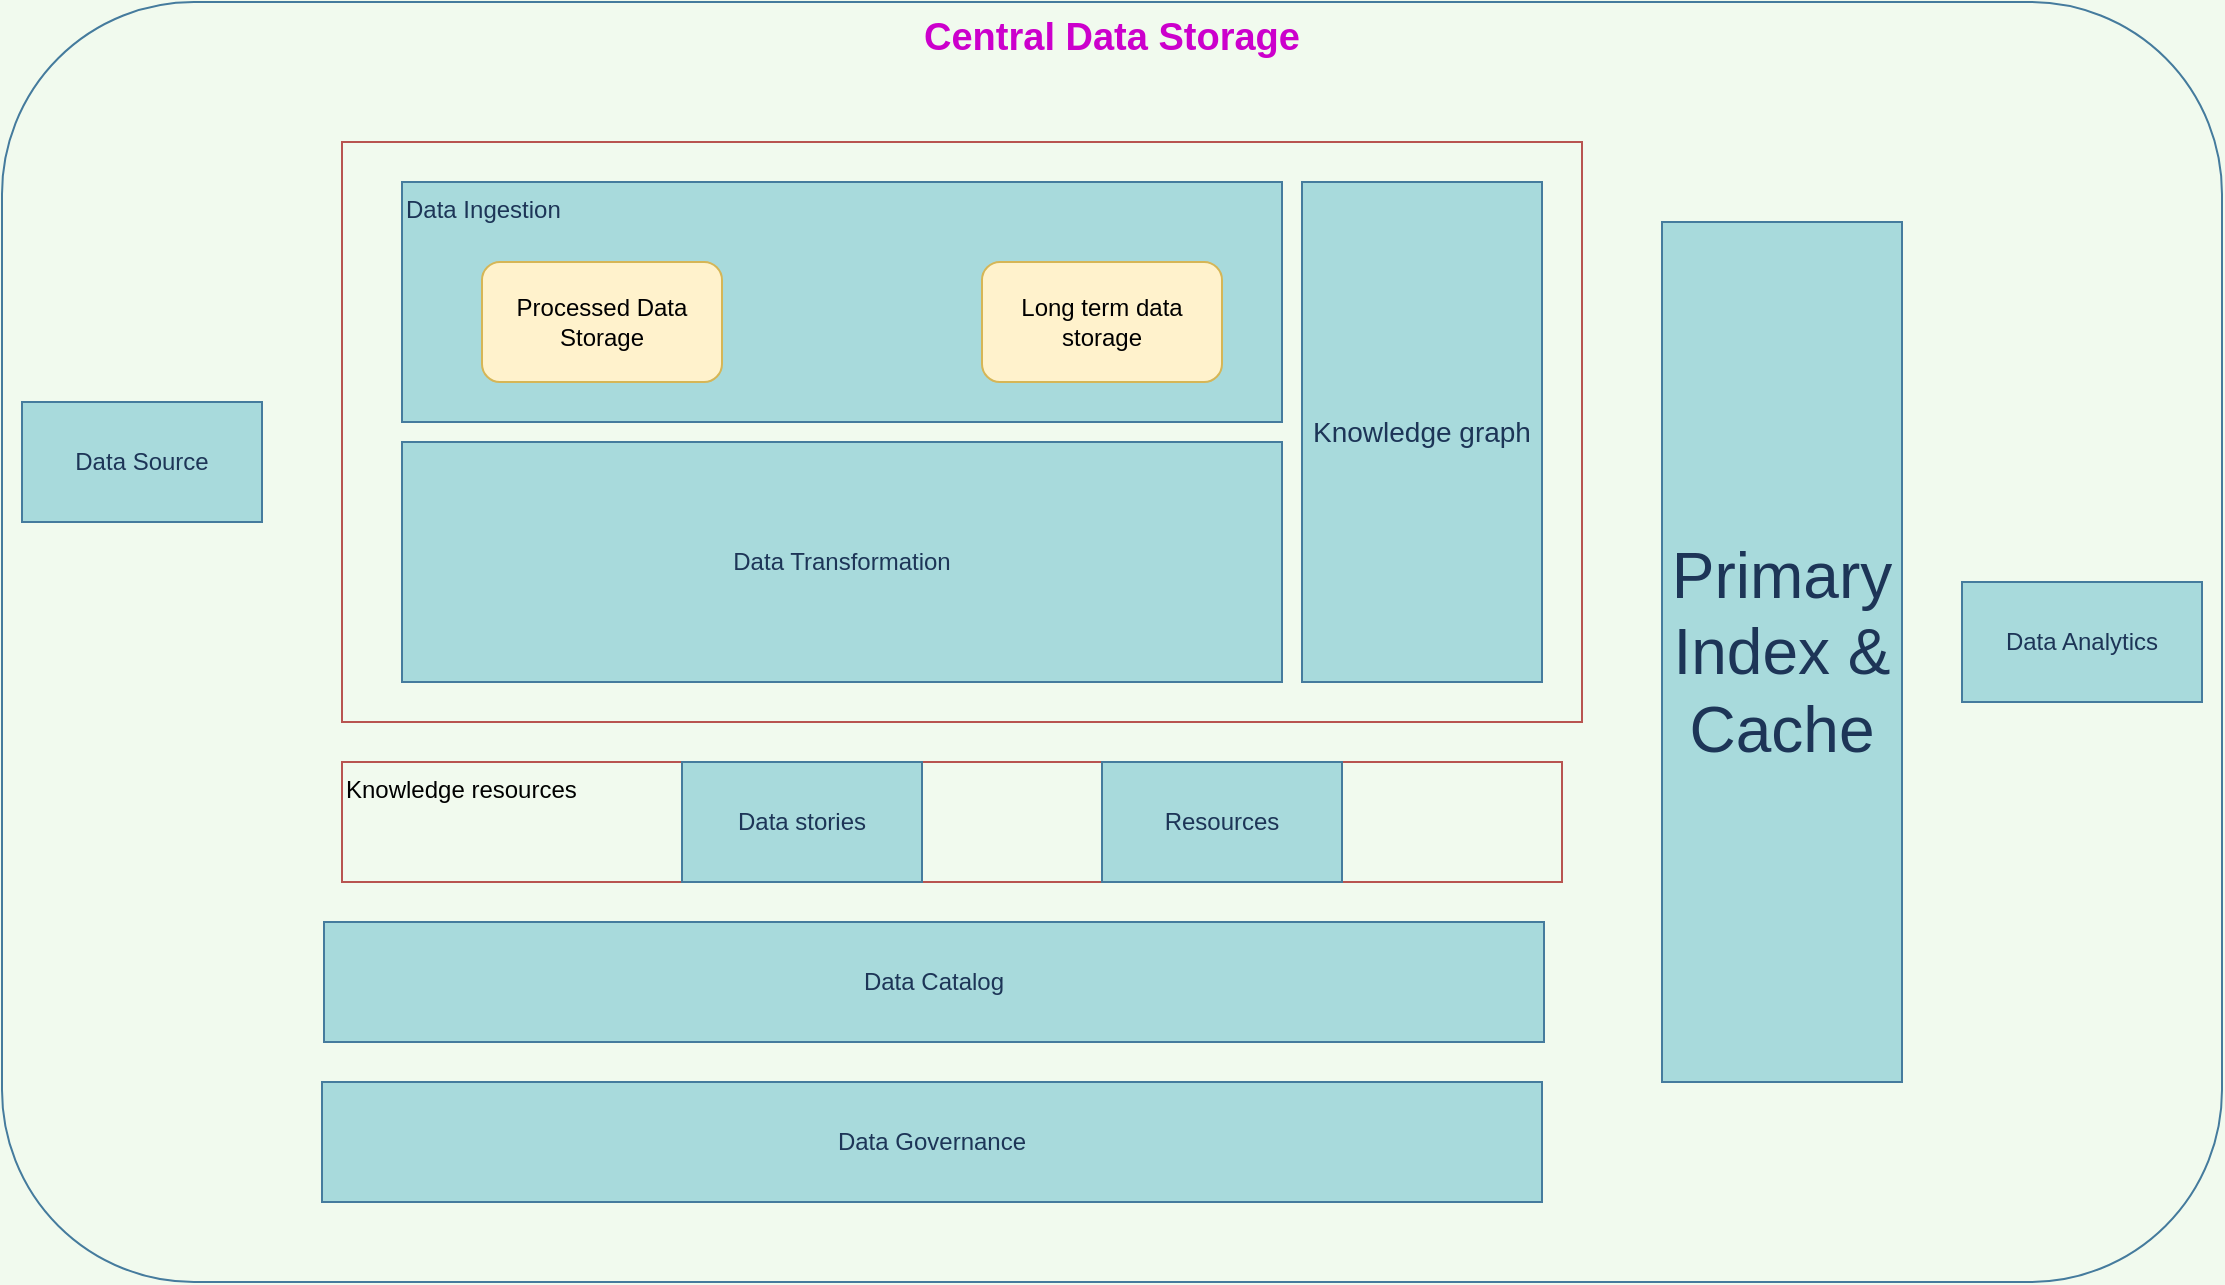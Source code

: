 <mxfile version="15.1.2" pages="5"><diagram id="GAlR1xslK9RImbliiC9X" name="Page-1"><mxGraphModel dx="1384" dy="765" grid="1" gridSize="10" guides="1" tooltips="1" connect="1" arrows="1" fold="1" page="1" pageScale="1" pageWidth="1169" pageHeight="827" background="#F1FAEE" math="0" shadow="0"><root><mxCell id="0"/><mxCell id="1" parent="0"/><mxCell id="5eof1Mp2tHN87QGqPvwj-10" value="&lt;div style=&quot;font-size: 19px;&quot;&gt;Central Data Storage&lt;/div&gt;&lt;div style=&quot;font-size: 19px;&quot;&gt;&lt;br style=&quot;font-size: 19px;&quot;&gt;&lt;/div&gt;" style="rounded=1;whiteSpace=wrap;html=1;sketch=0;strokeColor=#457B9D;fillColor=none;align=center;verticalAlign=top;fontColor=#CC00CC;fontSize=19;fontStyle=1" vertex="1" parent="1"><mxGeometry x="26" y="76" width="1110" height="640" as="geometry"/></mxCell><mxCell id="5eof1Mp2tHN87QGqPvwj-7" value="" style="rounded=0;whiteSpace=wrap;html=1;sketch=0;strokeColor=#b85450;fillColor=none;" vertex="1" parent="1"><mxGeometry x="196" y="146" width="620" height="290" as="geometry"/></mxCell><mxCell id="5eof1Mp2tHN87QGqPvwj-1" value="Data Source" style="rounded=0;whiteSpace=wrap;html=1;fillColor=#A8DADC;strokeColor=#457B9D;fontColor=#1D3557;" vertex="1" parent="1"><mxGeometry x="36" y="276" width="120" height="60" as="geometry"/></mxCell><mxCell id="5eof1Mp2tHN87QGqPvwj-2" value="&lt;div&gt;Data Ingestion&lt;/div&gt;" style="whiteSpace=wrap;html=1;fillColor=#A8DADC;strokeColor=#457B9D;fontColor=#1D3557;verticalAlign=top;align=left;" vertex="1" parent="1"><mxGeometry x="226" y="166" width="440" height="120" as="geometry"/></mxCell><mxCell id="5eof1Mp2tHN87QGqPvwj-3" value="&lt;div&gt;Data Transformation&lt;/div&gt;" style="whiteSpace=wrap;html=1;fillColor=#A8DADC;strokeColor=#457B9D;fontColor=#1D3557;" vertex="1" parent="1"><mxGeometry x="226" y="296" width="440" height="120" as="geometry"/></mxCell><mxCell id="5eof1Mp2tHN87QGqPvwj-4" value="Data Analytics" style="rounded=0;whiteSpace=wrap;html=1;fillColor=#A8DADC;strokeColor=#457B9D;fontColor=#1D3557;" vertex="1" parent="1"><mxGeometry x="1006" y="366" width="120" height="60" as="geometry"/></mxCell><mxCell id="5eof1Mp2tHN87QGqPvwj-5" value="Data Catalog" style="whiteSpace=wrap;html=1;fillColor=#A8DADC;strokeColor=#457B9D;fontColor=#1D3557;" vertex="1" parent="1"><mxGeometry x="187" y="536" width="610" height="60" as="geometry"/></mxCell><mxCell id="5eof1Mp2tHN87QGqPvwj-6" value="Data Governance" style="whiteSpace=wrap;html=1;fillColor=#A8DADC;strokeColor=#457B9D;fontColor=#1D3557;" vertex="1" parent="1"><mxGeometry x="186" y="616" width="610" height="60" as="geometry"/></mxCell><mxCell id="5eof1Mp2tHN87QGqPvwj-8" value="Processed Data Storage" style="rounded=1;whiteSpace=wrap;html=1;sketch=0;strokeColor=#d6b656;fillColor=#fff2cc;" vertex="1" parent="1"><mxGeometry x="266" y="206" width="120" height="60" as="geometry"/></mxCell><mxCell id="5eof1Mp2tHN87QGqPvwj-9" value="Long term data storage" style="rounded=1;whiteSpace=wrap;html=1;sketch=0;strokeColor=#d6b656;fillColor=#fff2cc;" vertex="1" parent="1"><mxGeometry x="516" y="206" width="120" height="60" as="geometry"/></mxCell><mxCell id="C4aIZB33sp6wqgofIs_v-2" value="Knowledge graph" style="rounded=0;whiteSpace=wrap;html=1;sketch=0;fontSize=14;fontColor=#1D3557;strokeColor=#457B9D;fillColor=#A8DADC;" vertex="1" parent="1"><mxGeometry x="676" y="166" width="120" height="250" as="geometry"/></mxCell><mxCell id="v6byhnyvrNj7FyyuRNqs-1" value="Knowledge resources" style="whiteSpace=wrap;html=1;strokeColor=#b85450;fillColor=none;align=left;verticalAlign=top;" vertex="1" parent="1"><mxGeometry x="196" y="456" width="610" height="60" as="geometry"/></mxCell><mxCell id="v6byhnyvrNj7FyyuRNqs-2" value="Data stories" style="whiteSpace=wrap;html=1;fontSize=12;fontColor=#1D3557;strokeColor=#457B9D;fillColor=#A8DADC;align=center;verticalAlign=middle;" vertex="1" parent="1"><mxGeometry x="366" y="456" width="120" height="60" as="geometry"/></mxCell><mxCell id="v6byhnyvrNj7FyyuRNqs-3" value="Resources" style="whiteSpace=wrap;html=1;fontSize=12;fontColor=#1D3557;strokeColor=#457B9D;fillColor=#A8DADC;align=center;verticalAlign=middle;" vertex="1" parent="1"><mxGeometry x="576" y="456" width="120" height="60" as="geometry"/></mxCell><mxCell id="v6byhnyvrNj7FyyuRNqs-5" value="Primary Index &amp;amp; Cache" style="whiteSpace=wrap;html=1;fontSize=32;fontColor=#1D3557;strokeColor=#457B9D;fillColor=#A8DADC;align=center;verticalAlign=middle;" vertex="1" parent="1"><mxGeometry x="856" y="186" width="120" height="430" as="geometry"/></mxCell></root></mxGraphModel></diagram><diagram id="KETovBu9n1IG4pl5-Np8" name="Page-2"><mxGraphModel dx="1483" dy="820" grid="1" gridSize="10" guides="1" tooltips="1" connect="1" arrows="1" fold="1" page="1" pageScale="1" pageWidth="1169" pageHeight="827" background="#F1FAEE" math="0" shadow="0"><root><mxCell id="RoLjB7fUzRIvJRNKqkZi-0"/><mxCell id="RoLjB7fUzRIvJRNKqkZi-1" parent="RoLjB7fUzRIvJRNKqkZi-0"/><mxCell id="Iy5skn3ccaZgmXTpwWHF-4" style="edgeStyle=orthogonalEdgeStyle;curved=0;rounded=1;sketch=0;orthogonalLoop=1;jettySize=auto;html=1;exitX=1;exitY=0.5;exitDx=0;exitDy=0;entryX=0;entryY=0.5;entryDx=0;entryDy=0;fontColor=#1D3557;strokeColor=#457B9D;fillColor=#A8DADC;labelBackgroundColor=#F1FAEE;fontSize=14;" edge="1" parent="RoLjB7fUzRIvJRNKqkZi-1" source="RoLjB7fUzRIvJRNKqkZi-2" target="Iy5skn3ccaZgmXTpwWHF-1"><mxGeometry relative="1" as="geometry"/></mxCell><mxCell id="Iy5skn3ccaZgmXTpwWHF-5" style="edgeStyle=orthogonalEdgeStyle;curved=0;rounded=1;sketch=0;orthogonalLoop=1;jettySize=auto;html=1;exitX=0.75;exitY=1;exitDx=0;exitDy=0;entryX=0.145;entryY=0;entryDx=0;entryDy=4.35;entryPerimeter=0;fontColor=#1D3557;strokeColor=#457B9D;fillColor=#A8DADC;labelBackgroundColor=#F1FAEE;fontSize=14;" edge="1" parent="RoLjB7fUzRIvJRNKqkZi-1" source="RoLjB7fUzRIvJRNKqkZi-2" target="Iy5skn3ccaZgmXTpwWHF-3"><mxGeometry relative="1" as="geometry"/></mxCell><mxCell id="RoLjB7fUzRIvJRNKqkZi-2" value="&lt;div&gt;Real time Data&lt;/div&gt;" style="rounded=1;whiteSpace=wrap;html=1;sketch=0;fontSize=19;fontColor=#1D3557;strokeColor=#457B9D;fillColor=none;align=center;verticalAlign=top;" vertex="1" parent="RoLjB7fUzRIvJRNKqkZi-1"><mxGeometry x="190" y="200" width="120" height="60" as="geometry"/></mxCell><mxCell id="Iy5skn3ccaZgmXTpwWHF-6" style="edgeStyle=orthogonalEdgeStyle;curved=0;rounded=1;sketch=0;orthogonalLoop=1;jettySize=auto;html=1;exitX=0.75;exitY=0;exitDx=0;exitDy=0;entryX=0.5;entryY=1;entryDx=0;entryDy=0;entryPerimeter=0;fontColor=#1D3557;strokeColor=#457B9D;fillColor=#A8DADC;labelBackgroundColor=#F1FAEE;fontSize=14;" edge="1" parent="RoLjB7fUzRIvJRNKqkZi-1" source="Iy5skn3ccaZgmXTpwWHF-0" target="Iy5skn3ccaZgmXTpwWHF-3"><mxGeometry relative="1" as="geometry"/></mxCell><mxCell id="Iy5skn3ccaZgmXTpwWHF-7" style="edgeStyle=orthogonalEdgeStyle;curved=0;rounded=1;sketch=0;orthogonalLoop=1;jettySize=auto;html=1;exitX=1;exitY=0.5;exitDx=0;exitDy=0;fontColor=#1D3557;strokeColor=#457B9D;fillColor=#A8DADC;labelBackgroundColor=#F1FAEE;fontSize=14;" edge="1" parent="RoLjB7fUzRIvJRNKqkZi-1" source="Iy5skn3ccaZgmXTpwWHF-0" target="Iy5skn3ccaZgmXTpwWHF-2"><mxGeometry relative="1" as="geometry"/></mxCell><mxCell id="Iy5skn3ccaZgmXTpwWHF-0" value="&lt;div&gt;Batch ingestion&lt;/div&gt;" style="rounded=1;whiteSpace=wrap;html=1;sketch=0;fontSize=19;fontColor=#1D3557;strokeColor=#457B9D;fillColor=none;align=center;verticalAlign=top;" vertex="1" parent="RoLjB7fUzRIvJRNKqkZi-1"><mxGeometry x="200" y="490" width="120" height="60" as="geometry"/></mxCell><mxCell id="Iy5skn3ccaZgmXTpwWHF-9" style="edgeStyle=orthogonalEdgeStyle;curved=0;rounded=1;sketch=0;orthogonalLoop=1;jettySize=auto;html=1;exitX=1;exitY=0.5;exitDx=0;exitDy=0;fontColor=#1D3557;strokeColor=#457B9D;fillColor=#A8DADC;labelBackgroundColor=#F1FAEE;fontSize=14;" edge="1" parent="RoLjB7fUzRIvJRNKqkZi-1" source="Iy5skn3ccaZgmXTpwWHF-1" target="Iy5skn3ccaZgmXTpwWHF-8"><mxGeometry relative="1" as="geometry"/></mxCell><mxCell id="Iy5skn3ccaZgmXTpwWHF-1" value="Event handler" style="rounded=0;whiteSpace=wrap;html=1;sketch=0;strokeColor=#82b366;fillColor=#d5e8d4;fontSize=14;" vertex="1" parent="RoLjB7fUzRIvJRNKqkZi-1"><mxGeometry x="420" y="200" width="120" height="60" as="geometry"/></mxCell><mxCell id="Iy5skn3ccaZgmXTpwWHF-10" style="edgeStyle=orthogonalEdgeStyle;curved=0;rounded=1;sketch=0;orthogonalLoop=1;jettySize=auto;html=1;exitX=1;exitY=0.5;exitDx=0;exitDy=0;entryX=0.5;entryY=1;entryDx=0;entryDy=0;entryPerimeter=0;fontColor=#1D3557;strokeColor=#457B9D;fillColor=#A8DADC;labelBackgroundColor=#F1FAEE;fontSize=14;" edge="1" parent="RoLjB7fUzRIvJRNKqkZi-1" source="Iy5skn3ccaZgmXTpwWHF-2" target="Iy5skn3ccaZgmXTpwWHF-8"><mxGeometry relative="1" as="geometry"/></mxCell><mxCell id="Iy5skn3ccaZgmXTpwWHF-2" value="Batch processor" style="rounded=0;whiteSpace=wrap;html=1;sketch=0;strokeColor=#82b366;fillColor=#d5e8d4;fontSize=14;" vertex="1" parent="RoLjB7fUzRIvJRNKqkZi-1"><mxGeometry x="420" y="490" width="120" height="60" as="geometry"/></mxCell><mxCell id="Iy5skn3ccaZgmXTpwWHF-3" value="Raw data store" style="shape=cylinder3;whiteSpace=wrap;html=1;boundedLbl=1;backgroundOutline=1;size=15;rounded=0;sketch=0;fontColor=#1D3557;strokeColor=#457B9D;fillColor=#A8DADC;fontSize=14;" vertex="1" parent="RoLjB7fUzRIvJRNKqkZi-1"><mxGeometry x="320" y="320" width="80" height="90" as="geometry"/></mxCell><mxCell id="Iy5skn3ccaZgmXTpwWHF-8" value="Central data store" style="strokeWidth=2;html=1;shape=mxgraph.flowchart.database;whiteSpace=wrap;rounded=0;sketch=0;fontColor=#1D3557;fillColor=#A8DADC;strokeColor=#457B9D;fontSize=14;" vertex="1" parent="RoLjB7fUzRIvJRNKqkZi-1"><mxGeometry x="680" y="285" width="150" height="155" as="geometry"/></mxCell></root></mxGraphModel></diagram><diagram id="AIK3ubI4ilXKUwqxoltK" name="Page-3"><mxGraphModel dx="1038" dy="574" grid="1" gridSize="10" guides="1" tooltips="1" connect="1" arrows="1" fold="1" page="1" pageScale="1" pageWidth="1169" pageHeight="827" background="#F1FAEE" math="0" shadow="0"><root><mxCell id="an4IbMQUGpY_WyQHoesE-0"/><mxCell id="an4IbMQUGpY_WyQHoesE-1" parent="an4IbMQUGpY_WyQHoesE-0"/><mxCell id="an4IbMQUGpY_WyQHoesE-7" style="edgeStyle=orthogonalEdgeStyle;curved=0;rounded=1;sketch=0;orthogonalLoop=1;jettySize=auto;html=1;exitX=1;exitY=0.5;exitDx=0;exitDy=0;fontSize=14;fontColor=#1D3557;strokeColor=#457B9D;fillColor=#A8DADC;labelBackgroundColor=#F1FAEE;" edge="1" parent="an4IbMQUGpY_WyQHoesE-1" source="an4IbMQUGpY_WyQHoesE-2" target="an4IbMQUGpY_WyQHoesE-3"><mxGeometry relative="1" as="geometry"/></mxCell><mxCell id="an4IbMQUGpY_WyQHoesE-2" value="Data Collection" style="rounded=1;whiteSpace=wrap;html=1;sketch=0;fontSize=14;fontColor=#1D3557;strokeColor=#457B9D;fillColor=#A8DADC;" vertex="1" parent="an4IbMQUGpY_WyQHoesE-1"><mxGeometry x="210" y="190" width="120" height="60" as="geometry"/></mxCell><mxCell id="an4IbMQUGpY_WyQHoesE-8" style="edgeStyle=orthogonalEdgeStyle;curved=0;rounded=1;sketch=0;orthogonalLoop=1;jettySize=auto;html=1;exitX=1;exitY=0.5;exitDx=0;exitDy=0;exitPerimeter=0;entryX=0;entryY=0.5;entryDx=0;entryDy=0;fontSize=14;fontColor=#1D3557;strokeColor=#457B9D;fillColor=#A8DADC;labelBackgroundColor=#F1FAEE;" edge="1" parent="an4IbMQUGpY_WyQHoesE-1" source="an4IbMQUGpY_WyQHoesE-3" target="an4IbMQUGpY_WyQHoesE-4"><mxGeometry relative="1" as="geometry"/></mxCell><mxCell id="an4IbMQUGpY_WyQHoesE-3" value="DC storage" style="strokeWidth=2;html=1;shape=mxgraph.flowchart.database;whiteSpace=wrap;rounded=0;sketch=0;fontSize=14;fontColor=#1D3557;fillColor=#A8DADC;strokeColor=#457B9D;" vertex="1" parent="an4IbMQUGpY_WyQHoesE-1"><mxGeometry x="400" y="160" width="90" height="120" as="geometry"/></mxCell><mxCell id="an4IbMQUGpY_WyQHoesE-9" style="edgeStyle=orthogonalEdgeStyle;curved=0;rounded=1;sketch=0;orthogonalLoop=1;jettySize=auto;html=1;exitX=1;exitY=0.5;exitDx=0;exitDy=0;fontSize=14;fontColor=#1D3557;strokeColor=#457B9D;fillColor=#A8DADC;labelBackgroundColor=#F1FAEE;" edge="1" parent="an4IbMQUGpY_WyQHoesE-1" source="an4IbMQUGpY_WyQHoesE-4" target="an4IbMQUGpY_WyQHoesE-6"><mxGeometry relative="1" as="geometry"/></mxCell><mxCell id="an4IbMQUGpY_WyQHoesE-4" value="Data Processor" style="rounded=1;whiteSpace=wrap;html=1;sketch=0;fontSize=14;fontColor=#1D3557;strokeColor=#457B9D;fillColor=#A8DADC;" vertex="1" parent="an4IbMQUGpY_WyQHoesE-1"><mxGeometry x="540" y="190" width="120" height="60" as="geometry"/></mxCell><mxCell id="an4IbMQUGpY_WyQHoesE-6" value="Central Data Store" style="strokeWidth=2;html=1;shape=mxgraph.flowchart.database;whiteSpace=wrap;rounded=0;sketch=0;fontSize=14;fontColor=#1D3557;fillColor=#A8DADC;strokeColor=#457B9D;" vertex="1" parent="an4IbMQUGpY_WyQHoesE-1"><mxGeometry x="700" y="150" width="130" height="120" as="geometry"/></mxCell></root></mxGraphModel></diagram><diagram id="d71px4r6u-YstJXd2FiL" name="Page-4"><mxGraphModel dx="1221" dy="675" grid="1" gridSize="10" guides="1" tooltips="1" connect="1" arrows="1" fold="1" page="1" pageScale="1" pageWidth="1169" pageHeight="827" background="#F4F1DE" math="0" shadow="0"><root><mxCell id="IsyTPzqb-yL1jnhYJLIs-0"/><mxCell id="IsyTPzqb-yL1jnhYJLIs-1" parent="IsyTPzqb-yL1jnhYJLIs-0"/><mxCell id="STAIHgaHjTbaGT3YcFOb-1" style="edgeStyle=orthogonalEdgeStyle;curved=0;rounded=1;sketch=0;orthogonalLoop=1;jettySize=auto;html=1;exitX=1;exitY=0.5;exitDx=0;exitDy=0;entryX=-0.012;entryY=0.536;entryDx=0;entryDy=0;entryPerimeter=0;fontSize=16;fontColor=#393C56;strokeColor=#E07A5F;fillColor=#F2CC8F;startArrow=classic;startFill=1;" edge="1" parent="IsyTPzqb-yL1jnhYJLIs-1" source="IsyTPzqb-yL1jnhYJLIs-6" target="IsyTPzqb-yL1jnhYJLIs-11"><mxGeometry relative="1" as="geometry"/></mxCell><mxCell id="IsyTPzqb-yL1jnhYJLIs-6" value="&lt;div style=&quot;font-size: 16px;&quot;&gt;User facing&lt;br style=&quot;font-size: 16px;&quot;&gt;&lt;/div&gt;" style="rounded=0;whiteSpace=wrap;html=1;sketch=0;fontColor=#393C56;strokeColor=#E07A5F;fillColor=none;align=left;verticalAlign=top;fontSize=16;fontStyle=1" vertex="1" parent="IsyTPzqb-yL1jnhYJLIs-1"><mxGeometry x="250" y="130" width="160" height="650" as="geometry"/></mxCell><mxCell id="IsyTPzqb-yL1jnhYJLIs-2" value="Data Catalog" style="rounded=1;whiteSpace=wrap;html=1;sketch=0;fontColor=#393C56;strokeColor=#E07A5F;fillColor=#F2CC8F;" vertex="1" parent="IsyTPzqb-yL1jnhYJLIs-1"><mxGeometry x="270" y="190" width="120" height="60" as="geometry"/></mxCell><mxCell id="IsyTPzqb-yL1jnhYJLIs-3" value="System admin portal" style="rounded=1;whiteSpace=wrap;html=1;sketch=0;fontColor=#393C56;strokeColor=#E07A5F;fillColor=#F2CC8F;" vertex="1" parent="IsyTPzqb-yL1jnhYJLIs-1"><mxGeometry x="270" y="267.5" width="120" height="60" as="geometry"/></mxCell><mxCell id="IsyTPzqb-yL1jnhYJLIs-4" value="Data manager" style="rounded=1;whiteSpace=wrap;html=1;sketch=0;fontColor=#393C56;strokeColor=#E07A5F;fillColor=#F2CC8F;" vertex="1" parent="IsyTPzqb-yL1jnhYJLIs-1"><mxGeometry x="270" y="354" width="120" height="60" as="geometry"/></mxCell><mxCell id="IsyTPzqb-yL1jnhYJLIs-5" value="Systerm moderator" style="rounded=1;whiteSpace=wrap;html=1;sketch=0;fontColor=#393C56;strokeColor=#E07A5F;fillColor=#F2CC8F;" vertex="1" parent="IsyTPzqb-yL1jnhYJLIs-1"><mxGeometry x="270" y="430" width="120" height="60" as="geometry"/></mxCell><mxCell id="IsyTPzqb-yL1jnhYJLIs-9" value="Identity manager" style="rounded=1;whiteSpace=wrap;html=1;sketch=0;fontColor=#393C56;strokeColor=#E07A5F;fillColor=#F2CC8F;" vertex="1" parent="IsyTPzqb-yL1jnhYJLIs-1"><mxGeometry x="500" y="371" width="120" height="60" as="geometry"/></mxCell><mxCell id="IsyTPzqb-yL1jnhYJLIs-10" value="Access manager" style="rounded=1;whiteSpace=wrap;html=1;sketch=0;fontColor=#393C56;strokeColor=#E07A5F;fillColor=#F2CC8F;" vertex="1" parent="IsyTPzqb-yL1jnhYJLIs-1"><mxGeometry x="500" y="485" width="120" height="60" as="geometry"/></mxCell><mxCell id="STAIHgaHjTbaGT3YcFOb-2" style="edgeStyle=orthogonalEdgeStyle;curved=0;rounded=1;sketch=0;orthogonalLoop=1;jettySize=auto;html=1;exitX=1;exitY=0.5;exitDx=0;exitDy=0;fontSize=16;fontColor=#393C56;strokeColor=#E07A5F;fillColor=#F2CC8F;startArrow=classic;startFill=1;" edge="1" parent="IsyTPzqb-yL1jnhYJLIs-1" source="IsyTPzqb-yL1jnhYJLIs-11" target="STAIHgaHjTbaGT3YcFOb-0"><mxGeometry relative="1" as="geometry"/></mxCell><mxCell id="IsyTPzqb-yL1jnhYJLIs-11" value="" style="rounded=0;whiteSpace=wrap;html=1;sketch=0;fontSize=16;fontColor=#393C56;strokeColor=#E07A5F;align=left;verticalAlign=top;fillColor=none;" vertex="1" parent="IsyTPzqb-yL1jnhYJLIs-1"><mxGeometry x="475" y="321" width="170" height="250" as="geometry"/></mxCell><mxCell id="STAIHgaHjTbaGT3YcFOb-0" value="Central data store" style="strokeWidth=2;html=1;shape=mxgraph.flowchart.database;whiteSpace=wrap;rounded=0;sketch=0;fontColor=#1D3557;fillColor=#A8DADC;strokeColor=#457B9D;fontSize=14;" vertex="1" parent="IsyTPzqb-yL1jnhYJLIs-1"><mxGeometry x="770" y="368.5" width="150" height="155" as="geometry"/></mxCell><mxCell id="STAIHgaHjTbaGT3YcFOb-4" value="Data stories platform" style="rounded=1;whiteSpace=wrap;html=1;sketch=0;fontColor=#393C56;strokeColor=#E07A5F;fillColor=#F2CC8F;" vertex="1" parent="IsyTPzqb-yL1jnhYJLIs-1"><mxGeometry x="270" y="510" width="120" height="60" as="geometry"/></mxCell><mxCell id="STAIHgaHjTbaGT3YcFOb-5" value="Information portal" style="rounded=1;whiteSpace=wrap;html=1;sketch=0;fontColor=#393C56;strokeColor=#E07A5F;fillColor=#F2CC8F;" vertex="1" parent="IsyTPzqb-yL1jnhYJLIs-1"><mxGeometry x="270" y="590" width="120" height="60" as="geometry"/></mxCell><mxCell id="STAIHgaHjTbaGT3YcFOb-6" value="Community portal" style="rounded=1;whiteSpace=wrap;html=1;sketch=0;fontColor=#393C56;strokeColor=#E07A5F;fillColor=#F2CC8F;" vertex="1" parent="IsyTPzqb-yL1jnhYJLIs-1"><mxGeometry x="270" y="670" width="120" height="60" as="geometry"/></mxCell><mxCell id="STAIHgaHjTbaGT3YcFOb-7" style="edgeStyle=orthogonalEdgeStyle;curved=0;rounded=1;sketch=0;orthogonalLoop=1;jettySize=auto;html=1;exitX=0.5;exitY=1;exitDx=0;exitDy=0;fontSize=16;fontColor=#393C56;startArrow=classic;startFill=1;strokeColor=#E07A5F;fillColor=#F2CC8F;" edge="1" parent="IsyTPzqb-yL1jnhYJLIs-1" source="IsyTPzqb-yL1jnhYJLIs-6" target="IsyTPzqb-yL1jnhYJLIs-6"><mxGeometry relative="1" as="geometry"/></mxCell><mxCell id="STAIHgaHjTbaGT3YcFOb-8" style="edgeStyle=orthogonalEdgeStyle;curved=0;rounded=1;sketch=0;orthogonalLoop=1;jettySize=auto;html=1;exitX=0.5;exitY=1;exitDx=0;exitDy=0;fontSize=16;fontColor=#393C56;startArrow=classic;startFill=1;strokeColor=#E07A5F;fillColor=#F2CC8F;" edge="1" parent="IsyTPzqb-yL1jnhYJLIs-1" source="IsyTPzqb-yL1jnhYJLIs-6" target="IsyTPzqb-yL1jnhYJLIs-6"><mxGeometry relative="1" as="geometry"/></mxCell></root></mxGraphModel></diagram><diagram id="Amjvl3bg1Jkyn7huuHNZ" name="Page-5"><mxGraphModel dx="1730" dy="957" grid="1" gridSize="10" guides="1" tooltips="1" connect="1" arrows="1" fold="1" page="1" pageScale="1" pageWidth="2336" pageHeight="1654" background="#DAD2D8" math="0" shadow="0"><root><mxCell id="QJps6g-J2q33iUxvoso4-0"/><mxCell id="QJps6g-J2q33iUxvoso4-1" parent="QJps6g-J2q33iUxvoso4-0"/><mxCell id="WrQJ4I4-eUEej9uZrjE2-5" style="edgeStyle=orthogonalEdgeStyle;rounded=0;orthogonalLoop=1;jettySize=auto;html=1;exitX=0;exitY=0.15;exitDx=0;exitDy=0;exitPerimeter=0;entryX=0.5;entryY=1;entryDx=0;entryDy=0;fontColor=#143642;strokeColor=#A8201A;fillColor=#FAE5C7;labelBackgroundColor=#DAD2D8;" edge="1" parent="QJps6g-J2q33iUxvoso4-1" source="QJps6g-J2q33iUxvoso4-2" target="WrQJ4I4-eUEej9uZrjE2-0"><mxGeometry relative="1" as="geometry"/></mxCell><mxCell id="WrQJ4I4-eUEej9uZrjE2-6" style="edgeStyle=orthogonalEdgeStyle;rounded=0;orthogonalLoop=1;jettySize=auto;html=1;exitX=0.5;exitY=0;exitDx=0;exitDy=0;exitPerimeter=0;entryX=0.5;entryY=1;entryDx=0;entryDy=0;fontColor=#143642;strokeColor=#A8201A;fillColor=#FAE5C7;labelBackgroundColor=#DAD2D8;" edge="1" parent="QJps6g-J2q33iUxvoso4-1" source="QJps6g-J2q33iUxvoso4-2" target="WrQJ4I4-eUEej9uZrjE2-2"><mxGeometry relative="1" as="geometry"/></mxCell><mxCell id="WrQJ4I4-eUEej9uZrjE2-7" style="edgeStyle=orthogonalEdgeStyle;rounded=0;orthogonalLoop=1;jettySize=auto;html=1;exitX=1;exitY=0.15;exitDx=0;exitDy=0;exitPerimeter=0;entryX=0.5;entryY=1;entryDx=0;entryDy=0;fontColor=#143642;strokeColor=#A8201A;fillColor=#FAE5C7;labelBackgroundColor=#DAD2D8;" edge="1" parent="QJps6g-J2q33iUxvoso4-1" source="QJps6g-J2q33iUxvoso4-2" target="WrQJ4I4-eUEej9uZrjE2-3"><mxGeometry relative="1" as="geometry"><Array as="points"><mxPoint x="1238" y="680"/><mxPoint x="1350" y="680"/></Array></mxGeometry></mxCell><mxCell id="QJps6g-J2q33iUxvoso4-2" value="Central data store" style="html=1;shape=mxgraph.flowchart.database;whiteSpace=wrap;rounded=0;sketch=0;fontSize=14;fillColor=#f8cecc;align=center;verticalAlign=middle;strokeColor=#b85450;" vertex="1" parent="QJps6g-J2q33iUxvoso4-1"><mxGeometry x="1098" y="670" width="140" height="237" as="geometry"/></mxCell><mxCell id="MvwgbUlLKHAp4DcCRJEU-14" style="edgeStyle=orthogonalEdgeStyle;curved=0;rounded=1;sketch=0;orthogonalLoop=1;jettySize=auto;html=1;exitX=-0.005;exitY=0.511;exitDx=0;exitDy=0;entryX=0.995;entryY=0.541;entryDx=0;entryDy=0;entryPerimeter=0;fontSize=16;fontColor=#143642;strokeColor=#A8201A;fillColor=#FAE5C7;startArrow=classic;startFill=1;exitPerimeter=0;labelBackgroundColor=#DAD2D8;" edge="1" parent="QJps6g-J2q33iUxvoso4-1" source="MvwgbUlLKHAp4DcCRJEU-15" target="MvwgbUlLKHAp4DcCRJEU-22"><mxGeometry relative="1" as="geometry"/></mxCell><mxCell id="MvwgbUlLKHAp4DcCRJEU-15" value="&lt;div style=&quot;font-size: 16px;&quot;&gt;User facing&lt;br style=&quot;font-size: 16px;&quot;&gt;&lt;/div&gt;" style="rounded=0;whiteSpace=wrap;html=1;sketch=0;fontColor=#143642;strokeColor=#0F8B8D;fillColor=none;align=left;verticalAlign=top;fontSize=16;fontStyle=1" vertex="1" parent="QJps6g-J2q33iUxvoso4-1"><mxGeometry x="1680" y="510" width="160" height="650" as="geometry"/></mxCell><mxCell id="MvwgbUlLKHAp4DcCRJEU-16" value="Data Catalog" style="rounded=1;whiteSpace=wrap;html=1;sketch=0;fontColor=#143642;strokeColor=#0F8B8D;fillColor=#FAE5C7;" vertex="1" parent="QJps6g-J2q33iUxvoso4-1"><mxGeometry x="1700" y="570" width="120" height="60" as="geometry"/></mxCell><mxCell id="MvwgbUlLKHAp4DcCRJEU-17" value="System admin portal" style="rounded=1;whiteSpace=wrap;html=1;sketch=0;fontColor=#143642;strokeColor=#0F8B8D;fillColor=#FAE5C7;" vertex="1" parent="QJps6g-J2q33iUxvoso4-1"><mxGeometry x="1700" y="647.5" width="120" height="60" as="geometry"/></mxCell><mxCell id="MvwgbUlLKHAp4DcCRJEU-18" value="Data manager" style="rounded=1;whiteSpace=wrap;html=1;sketch=0;fontColor=#143642;strokeColor=#0F8B8D;fillColor=#FAE5C7;" vertex="1" parent="QJps6g-J2q33iUxvoso4-1"><mxGeometry x="1700" y="734" width="120" height="60" as="geometry"/></mxCell><mxCell id="MvwgbUlLKHAp4DcCRJEU-19" value="Systerm moderator" style="rounded=1;whiteSpace=wrap;html=1;sketch=0;fontColor=#143642;strokeColor=#0F8B8D;fillColor=#FAE5C7;" vertex="1" parent="QJps6g-J2q33iUxvoso4-1"><mxGeometry x="1700" y="810" width="120" height="60" as="geometry"/></mxCell><mxCell id="MvwgbUlLKHAp4DcCRJEU-20" value="Identity manager" style="rounded=1;whiteSpace=wrap;html=1;sketch=0;fontColor=#143642;strokeColor=#0F8B8D;fillColor=#FAE5C7;" vertex="1" parent="QJps6g-J2q33iUxvoso4-1"><mxGeometry x="1375" y="757.5" width="120" height="60" as="geometry"/></mxCell><mxCell id="MvwgbUlLKHAp4DcCRJEU-21" value="Access manager" style="rounded=1;whiteSpace=wrap;html=1;sketch=0;fontColor=#143642;strokeColor=#0F8B8D;fillColor=#FAE5C7;" vertex="1" parent="QJps6g-J2q33iUxvoso4-1"><mxGeometry x="1375" y="871.5" width="120" height="60" as="geometry"/></mxCell><mxCell id="WrQJ4I4-eUEej9uZrjE2-1" style="edgeStyle=orthogonalEdgeStyle;rounded=0;orthogonalLoop=1;jettySize=auto;html=1;fontColor=#143642;strokeColor=#A8201A;fillColor=#FAE5C7;labelBackgroundColor=#DAD2D8;" edge="1" parent="QJps6g-J2q33iUxvoso4-1" source="MvwgbUlLKHAp4DcCRJEU-22" target="QJps6g-J2q33iUxvoso4-2"><mxGeometry relative="1" as="geometry"/></mxCell><mxCell id="MvwgbUlLKHAp4DcCRJEU-22" value="" style="rounded=0;whiteSpace=wrap;html=1;sketch=0;fontSize=16;fontColor=#143642;strokeColor=#0F8B8D;align=left;verticalAlign=top;fillColor=none;" vertex="1" parent="QJps6g-J2q33iUxvoso4-1"><mxGeometry x="1350" y="707.5" width="170" height="250" as="geometry"/></mxCell><mxCell id="MvwgbUlLKHAp4DcCRJEU-23" value="Data stories platform" style="rounded=1;whiteSpace=wrap;html=1;sketch=0;fontColor=#143642;strokeColor=#0F8B8D;fillColor=#FAE5C7;" vertex="1" parent="QJps6g-J2q33iUxvoso4-1"><mxGeometry x="1700" y="890" width="120" height="60" as="geometry"/></mxCell><mxCell id="MvwgbUlLKHAp4DcCRJEU-24" value="Information portal" style="rounded=1;whiteSpace=wrap;html=1;sketch=0;fontColor=#143642;strokeColor=#0F8B8D;fillColor=#FAE5C7;" vertex="1" parent="QJps6g-J2q33iUxvoso4-1"><mxGeometry x="1700" y="970" width="120" height="60" as="geometry"/></mxCell><mxCell id="MvwgbUlLKHAp4DcCRJEU-25" value="Community portal" style="rounded=1;whiteSpace=wrap;html=1;sketch=0;fontColor=#143642;strokeColor=#0F8B8D;fillColor=#FAE5C7;" vertex="1" parent="QJps6g-J2q33iUxvoso4-1"><mxGeometry x="1700" y="1050" width="120" height="60" as="geometry"/></mxCell><mxCell id="MvwgbUlLKHAp4DcCRJEU-26" style="edgeStyle=orthogonalEdgeStyle;curved=0;rounded=1;sketch=0;orthogonalLoop=1;jettySize=auto;html=1;exitX=0.5;exitY=1;exitDx=0;exitDy=0;fontSize=16;fontColor=#143642;startArrow=classic;startFill=1;strokeColor=#A8201A;fillColor=#FAE5C7;labelBackgroundColor=#DAD2D8;" edge="1" parent="QJps6g-J2q33iUxvoso4-1" source="MvwgbUlLKHAp4DcCRJEU-15" target="MvwgbUlLKHAp4DcCRJEU-15"><mxGeometry relative="1" as="geometry"/></mxCell><mxCell id="MvwgbUlLKHAp4DcCRJEU-27" style="edgeStyle=orthogonalEdgeStyle;curved=0;rounded=1;sketch=0;orthogonalLoop=1;jettySize=auto;html=1;exitX=0.5;exitY=1;exitDx=0;exitDy=0;fontSize=16;fontColor=#143642;startArrow=classic;startFill=1;strokeColor=#A8201A;fillColor=#FAE5C7;labelBackgroundColor=#DAD2D8;" edge="1" parent="QJps6g-J2q33iUxvoso4-1" source="MvwgbUlLKHAp4DcCRJEU-15" target="MvwgbUlLKHAp4DcCRJEU-15"><mxGeometry relative="1" as="geometry"/></mxCell><mxCell id="RsR6_8szt_keqW0YoWlp-0" style="edgeStyle=orthogonalEdgeStyle;curved=0;rounded=1;sketch=0;orthogonalLoop=1;jettySize=auto;html=1;exitX=1;exitY=0.5;exitDx=0;exitDy=0;fontSize=14;fontColor=#143642;strokeColor=#A8201A;fillColor=#FAE5C7;labelBackgroundColor=#DAD2D8;" edge="1" parent="QJps6g-J2q33iUxvoso4-1" source="RsR6_8szt_keqW0YoWlp-1" target="RsR6_8szt_keqW0YoWlp-3"><mxGeometry relative="1" as="geometry"/></mxCell><mxCell id="RsR6_8szt_keqW0YoWlp-1" value="Data Collection" style="rounded=1;whiteSpace=wrap;html=1;sketch=0;fontSize=14;fontColor=#143642;strokeColor=#0F8B8D;fillColor=#FAE5C7;" vertex="1" parent="QJps6g-J2q33iUxvoso4-1"><mxGeometry x="700" y="1040" width="120" height="60" as="geometry"/></mxCell><mxCell id="RsR6_8szt_keqW0YoWlp-2" style="edgeStyle=orthogonalEdgeStyle;curved=0;rounded=1;sketch=0;orthogonalLoop=1;jettySize=auto;html=1;exitX=1;exitY=0.5;exitDx=0;exitDy=0;exitPerimeter=0;entryX=0;entryY=0.5;entryDx=0;entryDy=0;fontSize=14;fontColor=#143642;strokeColor=#A8201A;fillColor=#FAE5C7;labelBackgroundColor=#DAD2D8;" edge="1" parent="QJps6g-J2q33iUxvoso4-1" source="RsR6_8szt_keqW0YoWlp-3" target="RsR6_8szt_keqW0YoWlp-4"><mxGeometry relative="1" as="geometry"/></mxCell><mxCell id="RsR6_8szt_keqW0YoWlp-3" value="DC storage" style="strokeWidth=2;html=1;shape=mxgraph.flowchart.database;whiteSpace=wrap;rounded=0;sketch=0;fontSize=14;fillColor=#f8cecc;strokeColor=#b85450;" vertex="1" parent="QJps6g-J2q33iUxvoso4-1"><mxGeometry x="890" y="1010" width="90" height="120" as="geometry"/></mxCell><mxCell id="RsR6_8szt_keqW0YoWlp-5" style="edgeStyle=orthogonalEdgeStyle;rounded=0;orthogonalLoop=1;jettySize=auto;html=1;entryX=0.5;entryY=1;entryDx=0;entryDy=0;entryPerimeter=0;fontColor=#143642;strokeColor=#A8201A;fillColor=#FAE5C7;exitX=1;exitY=0.5;exitDx=0;exitDy=0;labelBackgroundColor=#DAD2D8;" edge="1" parent="QJps6g-J2q33iUxvoso4-1" source="RsR6_8szt_keqW0YoWlp-4" target="QJps6g-J2q33iUxvoso4-2"><mxGeometry relative="1" as="geometry"/></mxCell><mxCell id="RsR6_8szt_keqW0YoWlp-4" value="Data Processor" style="rounded=1;whiteSpace=wrap;html=1;sketch=0;fontSize=14;fontColor=#143642;strokeColor=#0F8B8D;fillColor=#FAE5C7;" vertex="1" parent="QJps6g-J2q33iUxvoso4-1"><mxGeometry x="1030" y="1040" width="120" height="60" as="geometry"/></mxCell><mxCell id="AXGEIU-EdzhLKzTyQrmm-0" style="edgeStyle=orthogonalEdgeStyle;curved=0;rounded=1;sketch=0;orthogonalLoop=1;jettySize=auto;html=1;exitX=1;exitY=0.5;exitDx=0;exitDy=0;entryX=0;entryY=0.5;entryDx=0;entryDy=0;fontColor=#143642;strokeColor=#A8201A;fillColor=#FAE5C7;fontSize=14;labelBackgroundColor=#DAD2D8;" edge="1" parent="QJps6g-J2q33iUxvoso4-1" source="AXGEIU-EdzhLKzTyQrmm-2" target="AXGEIU-EdzhLKzTyQrmm-6"><mxGeometry relative="1" as="geometry"/></mxCell><mxCell id="AXGEIU-EdzhLKzTyQrmm-1" style="edgeStyle=orthogonalEdgeStyle;curved=0;rounded=1;sketch=0;orthogonalLoop=1;jettySize=auto;html=1;exitX=0.75;exitY=1;exitDx=0;exitDy=0;entryX=0.145;entryY=0;entryDx=0;entryDy=4.35;entryPerimeter=0;fontColor=#143642;strokeColor=#A8201A;fillColor=#FAE5C7;fontSize=14;labelBackgroundColor=#DAD2D8;" edge="1" parent="QJps6g-J2q33iUxvoso4-1" source="AXGEIU-EdzhLKzTyQrmm-2" target="AXGEIU-EdzhLKzTyQrmm-8"><mxGeometry relative="1" as="geometry"/></mxCell><mxCell id="AXGEIU-EdzhLKzTyQrmm-2" value="&lt;div&gt;Real time Data&lt;/div&gt;" style="rounded=0;whiteSpace=wrap;html=1;sketch=0;fontSize=14;fontColor=#143642;strokeColor=#0F8B8D;fillColor=#FAE5C7;align=center;verticalAlign=middle;" vertex="1" parent="QJps6g-J2q33iUxvoso4-1"><mxGeometry x="480" y="581.5" width="120" height="60" as="geometry"/></mxCell><mxCell id="AXGEIU-EdzhLKzTyQrmm-3" style="edgeStyle=orthogonalEdgeStyle;curved=0;rounded=1;sketch=0;orthogonalLoop=1;jettySize=auto;html=1;exitX=0.75;exitY=0;exitDx=0;exitDy=0;entryX=0.5;entryY=1;entryDx=0;entryDy=0;entryPerimeter=0;fontColor=#143642;strokeColor=#A8201A;fillColor=#FAE5C7;fontSize=14;labelBackgroundColor=#DAD2D8;" edge="1" parent="QJps6g-J2q33iUxvoso4-1" source="AXGEIU-EdzhLKzTyQrmm-5" target="AXGEIU-EdzhLKzTyQrmm-8"><mxGeometry relative="1" as="geometry"/></mxCell><mxCell id="AXGEIU-EdzhLKzTyQrmm-4" style="edgeStyle=orthogonalEdgeStyle;curved=0;rounded=1;sketch=0;orthogonalLoop=1;jettySize=auto;html=1;exitX=1;exitY=0.5;exitDx=0;exitDy=0;fontColor=#143642;strokeColor=#A8201A;fillColor=#FAE5C7;fontSize=14;labelBackgroundColor=#DAD2D8;" edge="1" parent="QJps6g-J2q33iUxvoso4-1" source="AXGEIU-EdzhLKzTyQrmm-5" target="AXGEIU-EdzhLKzTyQrmm-7"><mxGeometry relative="1" as="geometry"/></mxCell><mxCell id="AXGEIU-EdzhLKzTyQrmm-5" value="&lt;div&gt;Batch ingestion&lt;/div&gt;" style="rounded=0;whiteSpace=wrap;html=1;sketch=0;fontSize=14;fontColor=#143642;strokeColor=#0F8B8D;fillColor=#FAE5C7;align=center;verticalAlign=middle;" vertex="1" parent="QJps6g-J2q33iUxvoso4-1"><mxGeometry x="490" y="871.5" width="120" height="60" as="geometry"/></mxCell><mxCell id="AXGEIU-EdzhLKzTyQrmm-9" style="edgeStyle=orthogonalEdgeStyle;rounded=0;orthogonalLoop=1;jettySize=auto;html=1;exitX=0.5;exitY=1;exitDx=0;exitDy=0;entryX=0.014;entryY=0.413;entryDx=0;entryDy=0;entryPerimeter=0;fontColor=#143642;strokeColor=#A8201A;fillColor=#FAE5C7;labelBackgroundColor=#DAD2D8;" edge="1" parent="QJps6g-J2q33iUxvoso4-1" source="AXGEIU-EdzhLKzTyQrmm-6" target="QJps6g-J2q33iUxvoso4-2"><mxGeometry relative="1" as="geometry"><Array as="points"><mxPoint x="770" y="768"/></Array></mxGeometry></mxCell><mxCell id="AXGEIU-EdzhLKzTyQrmm-6" value="Event handler" style="rounded=0;whiteSpace=wrap;html=1;sketch=0;strokeColor=#0F8B8D;fillColor=#FAE5C7;fontSize=14;fontColor=#143642;" vertex="1" parent="QJps6g-J2q33iUxvoso4-1"><mxGeometry x="710" y="581.5" width="120" height="60" as="geometry"/></mxCell><mxCell id="AXGEIU-EdzhLKzTyQrmm-10" style="edgeStyle=orthogonalEdgeStyle;rounded=0;orthogonalLoop=1;jettySize=auto;html=1;exitX=1;exitY=0.5;exitDx=0;exitDy=0;entryX=-0.01;entryY=0.61;entryDx=0;entryDy=0;entryPerimeter=0;fontColor=#143642;strokeColor=#A8201A;fillColor=#FAE5C7;labelBackgroundColor=#DAD2D8;" edge="1" parent="QJps6g-J2q33iUxvoso4-1" source="AXGEIU-EdzhLKzTyQrmm-7" target="QJps6g-J2q33iUxvoso4-2"><mxGeometry relative="1" as="geometry"><Array as="points"><mxPoint x="900" y="902"/><mxPoint x="900" y="815"/></Array></mxGeometry></mxCell><mxCell id="AXGEIU-EdzhLKzTyQrmm-7" value="Batch processor" style="rounded=0;whiteSpace=wrap;html=1;sketch=0;strokeColor=#0F8B8D;fillColor=#FAE5C7;fontSize=14;fontColor=#143642;" vertex="1" parent="QJps6g-J2q33iUxvoso4-1"><mxGeometry x="710" y="871.5" width="120" height="60" as="geometry"/></mxCell><mxCell id="AXGEIU-EdzhLKzTyQrmm-8" value="Raw data store" style="shape=cylinder3;whiteSpace=wrap;html=1;boundedLbl=1;backgroundOutline=1;size=15;rounded=0;sketch=0;strokeColor=#b85450;fillColor=#f8cecc;fontSize=14;" vertex="1" parent="QJps6g-J2q33iUxvoso4-1"><mxGeometry x="610" y="701.5" width="80" height="90" as="geometry"/></mxCell><mxCell id="WrQJ4I4-eUEej9uZrjE2-0" value="Analytics" style="rounded=1;whiteSpace=wrap;html=1;fontColor=#143642;strokeColor=#0F8B8D;fillColor=#FAE5C7;verticalAlign=middle;" vertex="1" parent="QJps6g-J2q33iUxvoso4-1"><mxGeometry x="960" y="560" width="120" height="60" as="geometry"/></mxCell><mxCell id="WrQJ4I4-eUEej9uZrjE2-2" value="Monitoring" style="rounded=1;whiteSpace=wrap;html=1;fontColor=#143642;strokeColor=#0F8B8D;fillColor=#FAE5C7;verticalAlign=middle;" vertex="1" parent="QJps6g-J2q33iUxvoso4-1"><mxGeometry x="1118" y="560" width="120" height="60" as="geometry"/></mxCell><mxCell id="WrQJ4I4-eUEej9uZrjE2-3" value="Administration" style="rounded=1;whiteSpace=wrap;html=1;fontColor=#143642;strokeColor=#0F8B8D;fillColor=#FAE5C7;verticalAlign=middle;" vertex="1" parent="QJps6g-J2q33iUxvoso4-1"><mxGeometry x="1290" y="560" width="120" height="60" as="geometry"/></mxCell></root></mxGraphModel></diagram></mxfile>